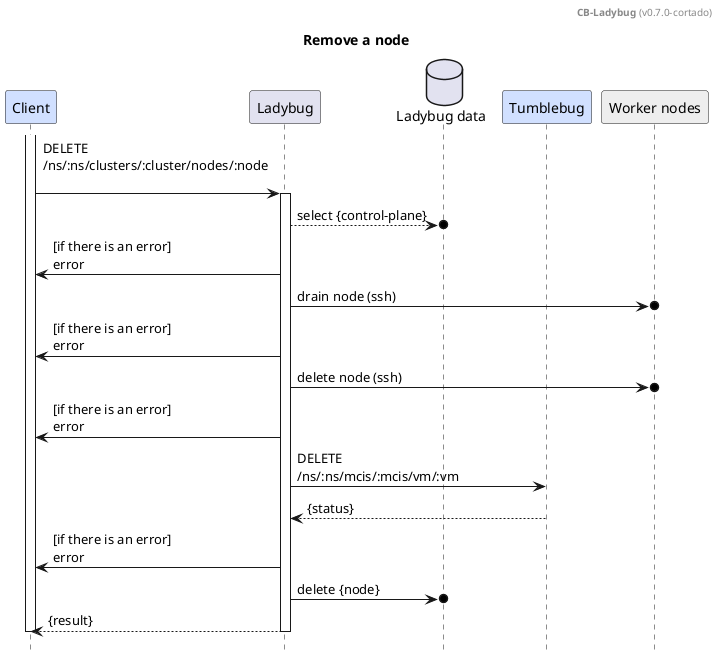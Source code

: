 @startuml

header **CB-Ladybug** (v0.7.0-cortado)
title Remove a node
hide footbox

participant	"Client"		as webtool		#d1e0ff
participant	"Ladybug"		as provider
database	"Ladybug data"		as db
participant	"Tumblebug"		as tumblebug	#d1e0ff
participant	"Worker nodes"	as wNodes		#eeeeee


activate webtool
	webtool		->	provider		: DELETE\n/ns/:ns/clusters/:cluster/nodes/:node\n

	activate provider

		provider	-->o	db			: select {control-plane}
		provider	->	webtool			: [if there is an error]\nerror

		provider 	->o	wNodes		: drain node (ssh)
		provider	->	webtool		: [if there is an error]\nerror
		provider 	->o	wNodes		: delete node (ssh)
		provider	->	webtool		: [if there is an error]\nerror

		provider	->	tumblebug	: DELETE\n/ns/:ns/mcis/:mcis/vm/:vm
		provider	<--	tumblebug	: {status}
		provider	->	webtool		: [if there is an error]\nerror

		provider	->o	db			: delete {node}
		provider	-->	webtool		: {result}

	deactivate provider

deactivate webtool

@enduml

